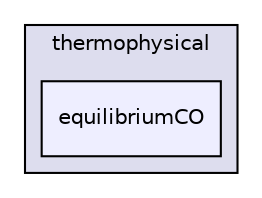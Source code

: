 digraph "applications/utilities/thermophysical/equilibriumCO" {
  bgcolor=transparent;
  compound=true
  node [ fontsize="10", fontname="Helvetica"];
  edge [ labelfontsize="10", labelfontname="Helvetica"];
  subgraph clusterdir_ad006ac2d4adf68d191bc9af38a824ca {
    graph [ bgcolor="#ddddee", pencolor="black", label="thermophysical" fontname="Helvetica", fontsize="10", URL="dir_ad006ac2d4adf68d191bc9af38a824ca.html"]
  dir_951da15e0d5e25ea971ef53cbd589459 [shape=box, label="equilibriumCO", style="filled", fillcolor="#eeeeff", pencolor="black", URL="dir_951da15e0d5e25ea971ef53cbd589459.html"];
  }
}
